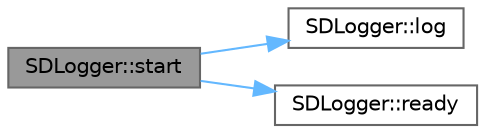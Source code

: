 digraph "SDLogger::start"
{
 // LATEX_PDF_SIZE
  bgcolor="transparent";
  edge [fontname=Helvetica,fontsize=10,labelfontname=Helvetica,labelfontsize=10];
  node [fontname=Helvetica,fontsize=10,shape=box,height=0.2,width=0.4];
  rankdir="LR";
  Node1 [id="Node000001",label="SDLogger::start",height=0.2,width=0.4,color="gray40", fillcolor="grey60", style="filled", fontcolor="black",tooltip=" "];
  Node1 -> Node2 [id="edge1_Node000001_Node000002",color="steelblue1",style="solid",tooltip=" "];
  Node2 [id="Node000002",label="SDLogger::log",height=0.2,width=0.4,color="grey40", fillcolor="white", style="filled",URL="$class_s_d_logger.html#ae96cd0c7555285c7191193be27c52d42",tooltip=" "];
  Node1 -> Node3 [id="edge2_Node000001_Node000003",color="steelblue1",style="solid",tooltip=" "];
  Node3 [id="Node000003",label="SDLogger::ready",height=0.2,width=0.4,color="grey40", fillcolor="white", style="filled",URL="$class_s_d_logger.html#a5389d9735705f04a9ee50121975543c2",tooltip=" "];
}
